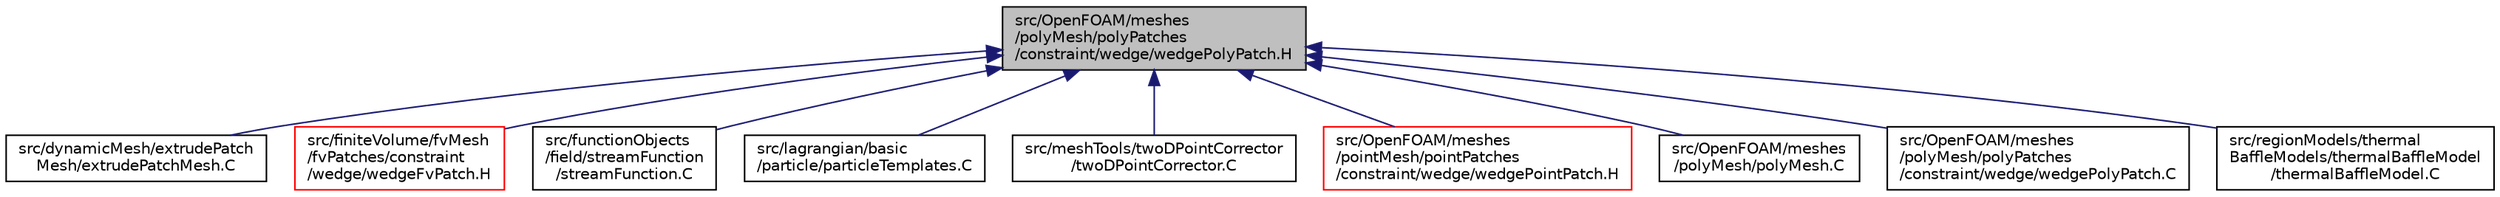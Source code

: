 digraph "src/OpenFOAM/meshes/polyMesh/polyPatches/constraint/wedge/wedgePolyPatch.H"
{
  bgcolor="transparent";
  edge [fontname="Helvetica",fontsize="10",labelfontname="Helvetica",labelfontsize="10"];
  node [fontname="Helvetica",fontsize="10",shape=record];
  Node166 [label="src/OpenFOAM/meshes\l/polyMesh/polyPatches\l/constraint/wedge/wedgePolyPatch.H",height=0.2,width=0.4,color="black", fillcolor="grey75", style="filled", fontcolor="black"];
  Node166 -> Node167 [dir="back",color="midnightblue",fontsize="10",style="solid",fontname="Helvetica"];
  Node167 [label="src/dynamicMesh/extrudePatch\lMesh/extrudePatchMesh.C",height=0.2,width=0.4,color="black",URL="$a00401.html"];
  Node166 -> Node168 [dir="back",color="midnightblue",fontsize="10",style="solid",fontname="Helvetica"];
  Node168 [label="src/finiteVolume/fvMesh\l/fvPatches/constraint\l/wedge/wedgeFvPatch.H",height=0.2,width=0.4,color="red",URL="$a03824.html"];
  Node166 -> Node181 [dir="back",color="midnightblue",fontsize="10",style="solid",fontname="Helvetica"];
  Node181 [label="src/functionObjects\l/field/streamFunction\l/streamFunction.C",height=0.2,width=0.4,color="black",URL="$a04790.html"];
  Node166 -> Node182 [dir="back",color="midnightblue",fontsize="10",style="solid",fontname="Helvetica"];
  Node182 [label="src/lagrangian/basic\l/particle/particleTemplates.C",height=0.2,width=0.4,color="black",URL="$a05579.html"];
  Node166 -> Node183 [dir="back",color="midnightblue",fontsize="10",style="solid",fontname="Helvetica"];
  Node183 [label="src/meshTools/twoDPointCorrector\l/twoDPointCorrector.C",height=0.2,width=0.4,color="black",URL="$a08960.html"];
  Node166 -> Node184 [dir="back",color="midnightblue",fontsize="10",style="solid",fontname="Helvetica"];
  Node184 [label="src/OpenFOAM/meshes\l/pointMesh/pointPatches\l/constraint/wedge/wedgePointPatch.H",height=0.2,width=0.4,color="red",URL="$a12245.html"];
  Node166 -> Node190 [dir="back",color="midnightblue",fontsize="10",style="solid",fontname="Helvetica"];
  Node190 [label="src/OpenFOAM/meshes\l/polyMesh/polyMesh.C",height=0.2,width=0.4,color="black",URL="$a12395.html"];
  Node166 -> Node191 [dir="back",color="midnightblue",fontsize="10",style="solid",fontname="Helvetica"];
  Node191 [label="src/OpenFOAM/meshes\l/polyMesh/polyPatches\l/constraint/wedge/wedgePolyPatch.C",height=0.2,width=0.4,color="black",URL="$a12506.html"];
  Node166 -> Node192 [dir="back",color="midnightblue",fontsize="10",style="solid",fontname="Helvetica"];
  Node192 [label="src/regionModels/thermal\lBaffleModels/thermalBaffleModel\l/thermalBaffleModel.C",height=0.2,width=0.4,color="black",URL="$a14489.html"];
}
